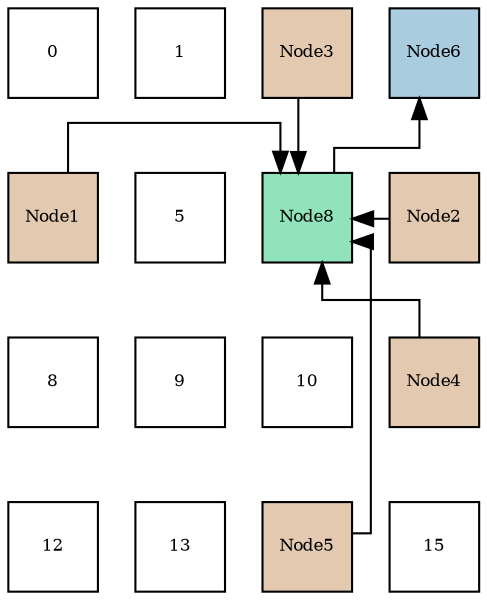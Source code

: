 digraph layout{
 rankdir=TB;
 splines=ortho;
 node [style=filled shape=square fixedsize=true width=0.6];
0[label="0", fontsize=8, fillcolor="#ffffff"];
1[label="1", fontsize=8, fillcolor="#ffffff"];
2[label="Node3", fontsize=8, fillcolor="#e3c9af"];
3[label="Node6", fontsize=8, fillcolor="#a9ccde"];
4[label="Node1", fontsize=8, fillcolor="#e3c9af"];
5[label="5", fontsize=8, fillcolor="#ffffff"];
6[label="Node8", fontsize=8, fillcolor="#91e3bb"];
7[label="Node2", fontsize=8, fillcolor="#e3c9af"];
8[label="8", fontsize=8, fillcolor="#ffffff"];
9[label="9", fontsize=8, fillcolor="#ffffff"];
10[label="10", fontsize=8, fillcolor="#ffffff"];
11[label="Node4", fontsize=8, fillcolor="#e3c9af"];
12[label="12", fontsize=8, fillcolor="#ffffff"];
13[label="13", fontsize=8, fillcolor="#ffffff"];
14[label="Node5", fontsize=8, fillcolor="#e3c9af"];
15[label="15", fontsize=8, fillcolor="#ffffff"];
edge [constraint=false, style=vis];6 -> 3;
4 -> 6;
7 -> 6;
2 -> 6;
11 -> 6;
14 -> 6;
edge [constraint=true, style=invis];
0 -> 4 -> 8 -> 12;
1 -> 5 -> 9 -> 13;
2 -> 6 -> 10 -> 14;
3 -> 7 -> 11 -> 15;
rank = same {0 -> 1 -> 2 -> 3};
rank = same {4 -> 5 -> 6 -> 7};
rank = same {8 -> 9 -> 10 -> 11};
rank = same {12 -> 13 -> 14 -> 15};
}